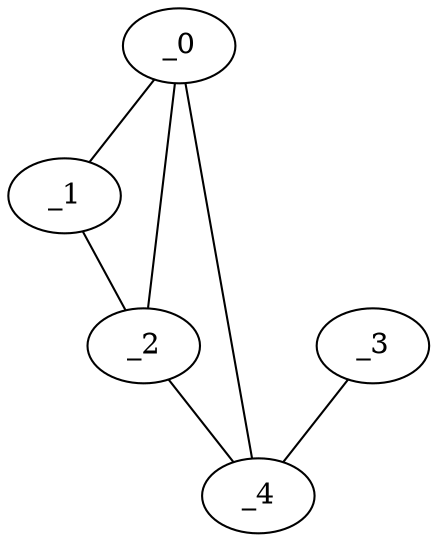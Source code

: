 graph MP1_0043 {
	_0	 [x="1.40893",
		y="1.65971"];
	_1	 [x="1.98715",
		y="3.39299"];
	_0 -- _1;
	_2	 [x="2.74138",
		y="0.108872"];
	_0 -- _2;
	_4	 [x="0.943435",
		y="3.29456"];
	_0 -- _4;
	_1 -- _2;
	_2 -- _4;
	_3	 [x="0.373352",
		y="0.45722"];
	_3 -- _4;
}

